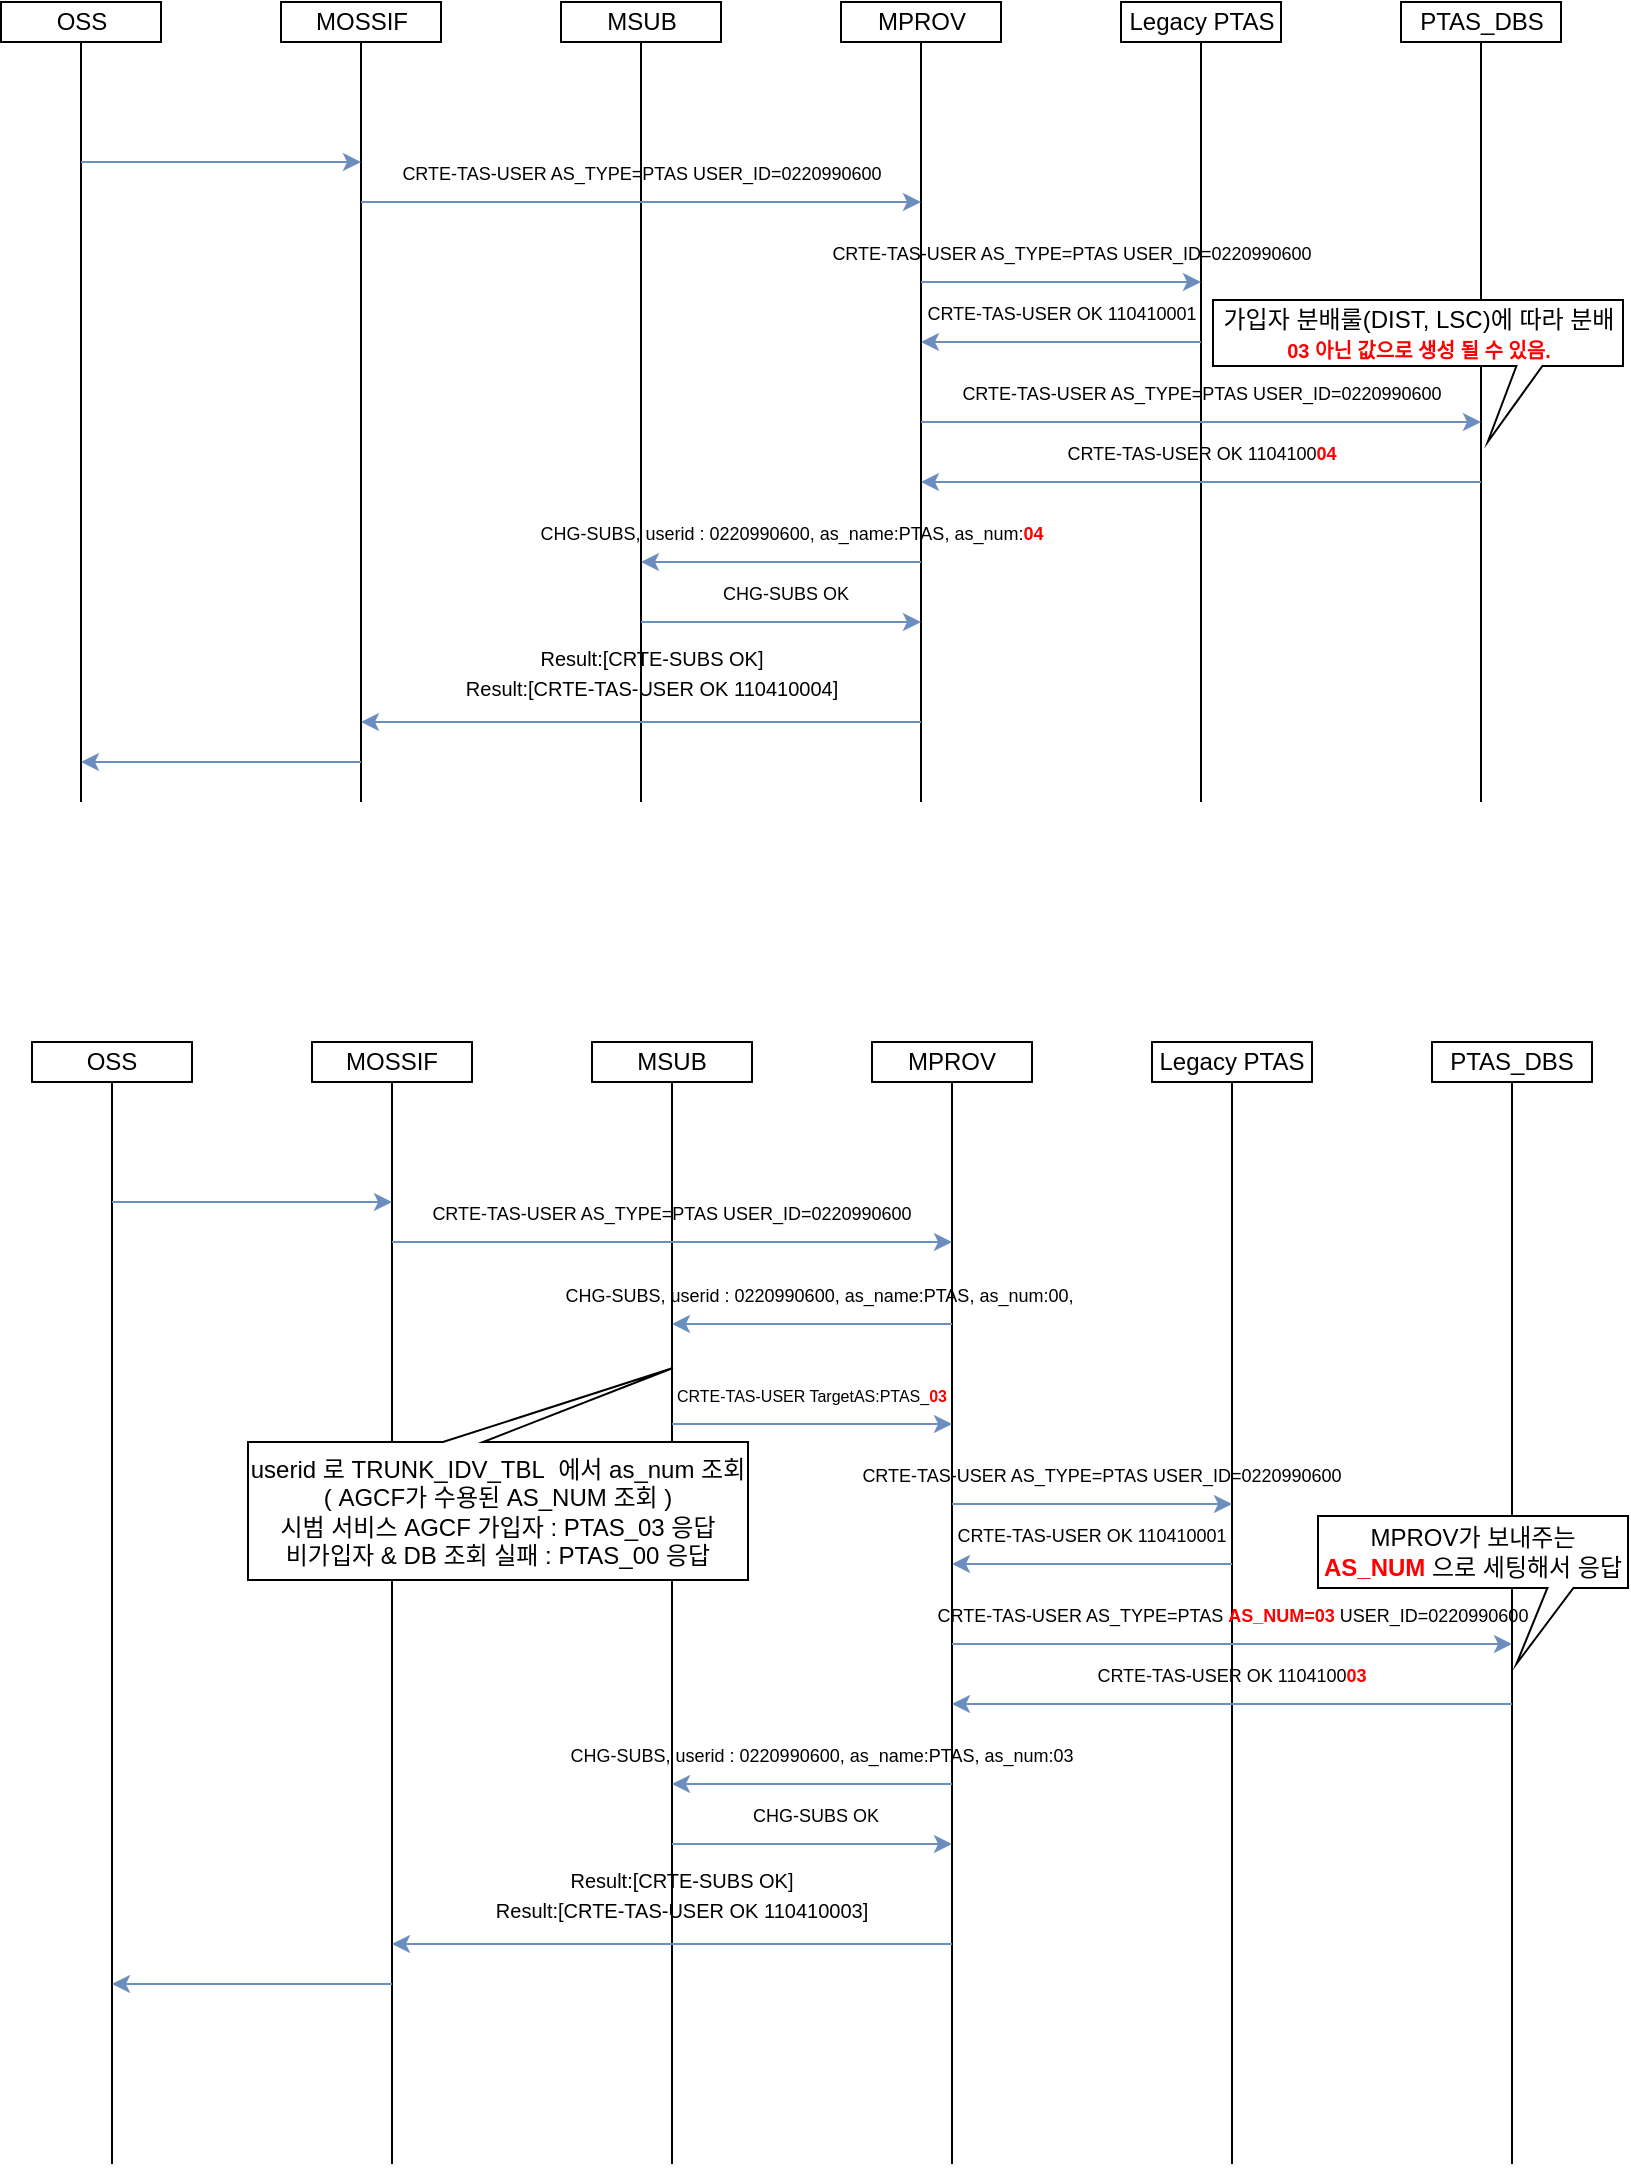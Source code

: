 <mxfile version="27.0.2">
  <diagram name="페이지-1" id="t6EU2og51nB3L_bHq7Tq">
    <mxGraphModel dx="1188" dy="619" grid="0" gridSize="10" guides="1" tooltips="1" connect="1" arrows="1" fold="1" page="1" pageScale="1" pageWidth="827" pageHeight="1169" math="0" shadow="0">
      <root>
        <mxCell id="0" />
        <mxCell id="1" parent="0" />
        <mxCell id="3Ipi1YKnP4tADC3sbSw0-1" value="MOSSIF" style="rounded=0;whiteSpace=wrap;html=1;" parent="1" vertex="1">
          <mxGeometry x="144.5" y="39" width="80" height="20" as="geometry" />
        </mxCell>
        <mxCell id="3Ipi1YKnP4tADC3sbSw0-3" value="OSS" style="rounded=0;whiteSpace=wrap;html=1;" parent="1" vertex="1">
          <mxGeometry x="4.5" y="39" width="80" height="20" as="geometry" />
        </mxCell>
        <mxCell id="3Ipi1YKnP4tADC3sbSw0-4" value="MSUB" style="rounded=0;whiteSpace=wrap;html=1;" parent="1" vertex="1">
          <mxGeometry x="284.5" y="39" width="80" height="20" as="geometry" />
        </mxCell>
        <mxCell id="3Ipi1YKnP4tADC3sbSw0-5" value="MPROV" style="rounded=0;whiteSpace=wrap;html=1;" parent="1" vertex="1">
          <mxGeometry x="424.5" y="39" width="80" height="20" as="geometry" />
        </mxCell>
        <mxCell id="3Ipi1YKnP4tADC3sbSw0-6" value="Legacy PTAS" style="rounded=0;whiteSpace=wrap;html=1;" parent="1" vertex="1">
          <mxGeometry x="564.5" y="39" width="80" height="20" as="geometry" />
        </mxCell>
        <mxCell id="3Ipi1YKnP4tADC3sbSw0-7" value="PTAS_DBS" style="rounded=0;whiteSpace=wrap;html=1;" parent="1" vertex="1">
          <mxGeometry x="704.5" y="39" width="80" height="20" as="geometry" />
        </mxCell>
        <mxCell id="3Ipi1YKnP4tADC3sbSw0-8" value="" style="endArrow=none;html=1;rounded=0;entryX=0.5;entryY=1;entryDx=0;entryDy=0;" parent="1" target="3Ipi1YKnP4tADC3sbSw0-3" edge="1">
          <mxGeometry width="50" height="50" relative="1" as="geometry">
            <mxPoint x="44.5" y="439" as="sourcePoint" />
            <mxPoint x="424.5" y="359" as="targetPoint" />
          </mxGeometry>
        </mxCell>
        <mxCell id="3Ipi1YKnP4tADC3sbSw0-9" value="" style="endArrow=none;html=1;rounded=0;entryX=0.5;entryY=1;entryDx=0;entryDy=0;" parent="1" target="3Ipi1YKnP4tADC3sbSw0-1" edge="1">
          <mxGeometry width="50" height="50" relative="1" as="geometry">
            <mxPoint x="184.5" y="439" as="sourcePoint" />
            <mxPoint x="164.5" y="89" as="targetPoint" />
          </mxGeometry>
        </mxCell>
        <mxCell id="3Ipi1YKnP4tADC3sbSw0-10" value="" style="endArrow=none;html=1;rounded=0;entryX=0.5;entryY=1;entryDx=0;entryDy=0;" parent="1" target="3Ipi1YKnP4tADC3sbSw0-4" edge="1">
          <mxGeometry width="50" height="50" relative="1" as="geometry">
            <mxPoint x="324.5" y="439" as="sourcePoint" />
            <mxPoint x="304.5" y="89" as="targetPoint" />
          </mxGeometry>
        </mxCell>
        <mxCell id="3Ipi1YKnP4tADC3sbSw0-11" value="" style="endArrow=none;html=1;rounded=0;entryX=0.5;entryY=1;entryDx=0;entryDy=0;" parent="1" target="3Ipi1YKnP4tADC3sbSw0-5" edge="1">
          <mxGeometry width="50" height="50" relative="1" as="geometry">
            <mxPoint x="464.5" y="439" as="sourcePoint" />
            <mxPoint x="444.5" y="79" as="targetPoint" />
          </mxGeometry>
        </mxCell>
        <mxCell id="3Ipi1YKnP4tADC3sbSw0-12" value="" style="endArrow=none;html=1;rounded=0;entryX=0.5;entryY=1;entryDx=0;entryDy=0;" parent="1" target="3Ipi1YKnP4tADC3sbSw0-6" edge="1">
          <mxGeometry width="50" height="50" relative="1" as="geometry">
            <mxPoint x="604.5" y="439" as="sourcePoint" />
            <mxPoint x="594.5" y="69" as="targetPoint" />
          </mxGeometry>
        </mxCell>
        <mxCell id="3Ipi1YKnP4tADC3sbSw0-13" value="" style="endArrow=none;html=1;rounded=0;entryX=0.5;entryY=1;entryDx=0;entryDy=0;" parent="1" target="3Ipi1YKnP4tADC3sbSw0-7" edge="1">
          <mxGeometry width="50" height="50" relative="1" as="geometry">
            <mxPoint x="744.5" y="439" as="sourcePoint" />
            <mxPoint x="694.5" y="99" as="targetPoint" />
          </mxGeometry>
        </mxCell>
        <mxCell id="3Ipi1YKnP4tADC3sbSw0-14" value="" style="endArrow=classic;html=1;rounded=0;fillColor=#dae8fc;strokeColor=#6c8ebf;" parent="1" edge="1">
          <mxGeometry width="50" height="50" relative="1" as="geometry">
            <mxPoint x="44.5" y="119" as="sourcePoint" />
            <mxPoint x="184.5" y="119" as="targetPoint" />
          </mxGeometry>
        </mxCell>
        <mxCell id="3Ipi1YKnP4tADC3sbSw0-15" value="" style="endArrow=classic;html=1;rounded=0;fillColor=#dae8fc;strokeColor=#6c8ebf;" parent="1" edge="1">
          <mxGeometry width="50" height="50" relative="1" as="geometry">
            <mxPoint x="464.5" y="179" as="sourcePoint" />
            <mxPoint x="604.5" y="179" as="targetPoint" />
          </mxGeometry>
        </mxCell>
        <mxCell id="3Ipi1YKnP4tADC3sbSw0-16" value="" style="endArrow=classic;html=1;rounded=0;fillColor=#dae8fc;strokeColor=#6c8ebf;" parent="1" edge="1">
          <mxGeometry width="50" height="50" relative="1" as="geometry">
            <mxPoint x="464.5" y="249" as="sourcePoint" />
            <mxPoint x="744.5" y="249" as="targetPoint" />
          </mxGeometry>
        </mxCell>
        <mxCell id="3Ipi1YKnP4tADC3sbSw0-17" value="" style="endArrow=classic;html=1;rounded=0;fillColor=#dae8fc;strokeColor=#6c8ebf;" parent="1" edge="1">
          <mxGeometry width="50" height="50" relative="1" as="geometry">
            <mxPoint x="184.5" y="139" as="sourcePoint" />
            <mxPoint x="464.5" y="139" as="targetPoint" />
          </mxGeometry>
        </mxCell>
        <mxCell id="3Ipi1YKnP4tADC3sbSw0-18" value="" style="endArrow=classic;html=1;rounded=0;fillColor=#dae8fc;strokeColor=#6c8ebf;" parent="1" edge="1">
          <mxGeometry width="50" height="50" relative="1" as="geometry">
            <mxPoint x="604.5" y="209" as="sourcePoint" />
            <mxPoint x="464.5" y="209" as="targetPoint" />
          </mxGeometry>
        </mxCell>
        <mxCell id="3Ipi1YKnP4tADC3sbSw0-19" value="" style="endArrow=classic;html=1;rounded=0;fillColor=#dae8fc;strokeColor=#6c8ebf;" parent="1" edge="1">
          <mxGeometry width="50" height="50" relative="1" as="geometry">
            <mxPoint x="744.5" y="279" as="sourcePoint" />
            <mxPoint x="464.5" y="279" as="targetPoint" />
          </mxGeometry>
        </mxCell>
        <mxCell id="3Ipi1YKnP4tADC3sbSw0-20" value="" style="endArrow=classic;html=1;rounded=0;fillColor=#dae8fc;strokeColor=#6c8ebf;" parent="1" edge="1">
          <mxGeometry width="50" height="50" relative="1" as="geometry">
            <mxPoint x="324.5" y="349" as="sourcePoint" />
            <mxPoint x="464.5" y="349" as="targetPoint" />
          </mxGeometry>
        </mxCell>
        <mxCell id="3Ipi1YKnP4tADC3sbSw0-21" value="" style="endArrow=classic;html=1;rounded=0;fillColor=#dae8fc;strokeColor=#6c8ebf;" parent="1" edge="1">
          <mxGeometry width="50" height="50" relative="1" as="geometry">
            <mxPoint x="464.5" y="319" as="sourcePoint" />
            <mxPoint x="324.5" y="319" as="targetPoint" />
          </mxGeometry>
        </mxCell>
        <mxCell id="3Ipi1YKnP4tADC3sbSw0-22" value="" style="endArrow=classic;html=1;rounded=0;fillColor=#dae8fc;strokeColor=#6c8ebf;" parent="1" edge="1">
          <mxGeometry width="50" height="50" relative="1" as="geometry">
            <mxPoint x="464.5" y="399" as="sourcePoint" />
            <mxPoint x="184.5" y="399" as="targetPoint" />
          </mxGeometry>
        </mxCell>
        <mxCell id="3Ipi1YKnP4tADC3sbSw0-23" value="" style="endArrow=classic;html=1;rounded=0;fillColor=#dae8fc;strokeColor=#6c8ebf;" parent="1" edge="1">
          <mxGeometry width="50" height="50" relative="1" as="geometry">
            <mxPoint x="184.5" y="419" as="sourcePoint" />
            <mxPoint x="44.5" y="419" as="targetPoint" />
          </mxGeometry>
        </mxCell>
        <mxCell id="3Ipi1YKnP4tADC3sbSw0-24" value="&lt;font style=&quot;font-size: 9px;&quot;&gt;CRTE-TAS-USER AS_TYPE=PTAS USER_ID=0220990600&lt;/font&gt;" style="text;html=1;align=center;verticalAlign=middle;whiteSpace=wrap;rounded=0;" parent="1" vertex="1">
          <mxGeometry x="199.5" y="119" width="250" height="10" as="geometry" />
        </mxCell>
        <mxCell id="3Ipi1YKnP4tADC3sbSw0-25" value="&lt;font style=&quot;font-size: 9px;&quot;&gt;CRTE-TAS-USER AS_TYPE=PTAS USER_ID=0220990600&lt;/font&gt;" style="text;html=1;align=center;verticalAlign=middle;whiteSpace=wrap;rounded=0;" parent="1" vertex="1">
          <mxGeometry x="414.5" y="159" width="250" height="10" as="geometry" />
        </mxCell>
        <mxCell id="3Ipi1YKnP4tADC3sbSw0-27" value="&lt;font style=&quot;font-size: 9px;&quot;&gt;CRTE-TAS-USER OK 110410001&lt;/font&gt;" style="text;html=1;align=center;verticalAlign=middle;whiteSpace=wrap;rounded=0;" parent="1" vertex="1">
          <mxGeometry x="464.5" y="189" width="140" height="10" as="geometry" />
        </mxCell>
        <mxCell id="3Ipi1YKnP4tADC3sbSw0-28" value="&lt;font style=&quot;font-size: 9px;&quot;&gt;CRTE-TAS-USER AS_TYPE=PTAS USER_ID=0220990600&lt;/font&gt;" style="text;html=1;align=center;verticalAlign=middle;whiteSpace=wrap;rounded=0;" parent="1" vertex="1">
          <mxGeometry x="479.5" y="229" width="250" height="10" as="geometry" />
        </mxCell>
        <mxCell id="3Ipi1YKnP4tADC3sbSw0-30" value="&lt;font style=&quot;font-size: 9px;&quot;&gt;CRTE-TAS-USER OK 1104100&lt;font style=&quot;color: rgb(255, 0, 0);&quot;&gt;&lt;b&gt;04&lt;/b&gt;&lt;/font&gt;&lt;/font&gt;" style="text;html=1;align=center;verticalAlign=middle;whiteSpace=wrap;rounded=0;" parent="1" vertex="1">
          <mxGeometry x="534.5" y="259" width="140" height="10" as="geometry" />
        </mxCell>
        <mxCell id="3Ipi1YKnP4tADC3sbSw0-31" value="&lt;font style=&quot;font-size: 9px;&quot;&gt;CHG-SUBS, userid : 0220990600, as_name:PTAS, as_num:&lt;b&gt;&lt;font style=&quot;color: rgb(255, 0, 0);&quot;&gt;04&lt;/font&gt;&lt;/b&gt;&lt;/font&gt;" style="text;html=1;align=center;verticalAlign=middle;whiteSpace=wrap;rounded=0;" parent="1" vertex="1">
          <mxGeometry x="264.5" y="299" width="270" height="10" as="geometry" />
        </mxCell>
        <mxCell id="3Ipi1YKnP4tADC3sbSw0-32" value="&lt;font style=&quot;font-size: 9px;&quot;&gt;CHG-SUBS OK&lt;/font&gt;" style="text;html=1;align=center;verticalAlign=middle;whiteSpace=wrap;rounded=0;" parent="1" vertex="1">
          <mxGeometry x="354.5" y="329" width="84" height="10" as="geometry" />
        </mxCell>
        <mxCell id="3Ipi1YKnP4tADC3sbSw0-36" value="&lt;font size=&quot;1&quot;&gt;Result:[CRTE-SUBS OK]&lt;/font&gt;&lt;div&gt;&lt;font size=&quot;1&quot;&gt;Result:[CRTE-TAS-USER OK 110410004]&lt;/font&gt;&lt;/div&gt;" style="text;html=1;align=center;verticalAlign=middle;whiteSpace=wrap;rounded=0;" parent="1" vertex="1">
          <mxGeometry x="224.5" y="359" width="210" height="30" as="geometry" />
        </mxCell>
        <mxCell id="3Ipi1YKnP4tADC3sbSw0-37" value="MOSSIF" style="rounded=0;whiteSpace=wrap;html=1;" parent="1" vertex="1">
          <mxGeometry x="160" y="559" width="80" height="20" as="geometry" />
        </mxCell>
        <mxCell id="3Ipi1YKnP4tADC3sbSw0-38" value="OSS" style="rounded=0;whiteSpace=wrap;html=1;" parent="1" vertex="1">
          <mxGeometry x="20" y="559" width="80" height="20" as="geometry" />
        </mxCell>
        <mxCell id="3Ipi1YKnP4tADC3sbSw0-39" value="MSUB" style="rounded=0;whiteSpace=wrap;html=1;" parent="1" vertex="1">
          <mxGeometry x="300" y="559" width="80" height="20" as="geometry" />
        </mxCell>
        <mxCell id="3Ipi1YKnP4tADC3sbSw0-40" value="MPROV" style="rounded=0;whiteSpace=wrap;html=1;" parent="1" vertex="1">
          <mxGeometry x="440" y="559" width="80" height="20" as="geometry" />
        </mxCell>
        <mxCell id="3Ipi1YKnP4tADC3sbSw0-41" value="Legacy PTAS" style="rounded=0;whiteSpace=wrap;html=1;" parent="1" vertex="1">
          <mxGeometry x="580" y="559" width="80" height="20" as="geometry" />
        </mxCell>
        <mxCell id="3Ipi1YKnP4tADC3sbSw0-42" value="PTAS_DBS" style="rounded=0;whiteSpace=wrap;html=1;" parent="1" vertex="1">
          <mxGeometry x="720" y="559" width="80" height="20" as="geometry" />
        </mxCell>
        <mxCell id="3Ipi1YKnP4tADC3sbSw0-43" value="" style="endArrow=none;html=1;rounded=0;entryX=0.5;entryY=1;entryDx=0;entryDy=0;" parent="1" target="3Ipi1YKnP4tADC3sbSw0-38" edge="1">
          <mxGeometry width="50" height="50" relative="1" as="geometry">
            <mxPoint x="60" y="1120" as="sourcePoint" />
            <mxPoint x="440" y="879" as="targetPoint" />
          </mxGeometry>
        </mxCell>
        <mxCell id="3Ipi1YKnP4tADC3sbSw0-44" value="" style="endArrow=none;html=1;rounded=0;entryX=0.5;entryY=1;entryDx=0;entryDy=0;" parent="1" target="3Ipi1YKnP4tADC3sbSw0-37" edge="1">
          <mxGeometry width="50" height="50" relative="1" as="geometry">
            <mxPoint x="200" y="1120" as="sourcePoint" />
            <mxPoint x="180" y="609" as="targetPoint" />
          </mxGeometry>
        </mxCell>
        <mxCell id="3Ipi1YKnP4tADC3sbSw0-45" value="" style="endArrow=none;html=1;rounded=0;entryX=0.5;entryY=1;entryDx=0;entryDy=0;" parent="1" target="3Ipi1YKnP4tADC3sbSw0-39" edge="1">
          <mxGeometry width="50" height="50" relative="1" as="geometry">
            <mxPoint x="340" y="1120" as="sourcePoint" />
            <mxPoint x="320" y="609" as="targetPoint" />
          </mxGeometry>
        </mxCell>
        <mxCell id="3Ipi1YKnP4tADC3sbSw0-46" value="" style="endArrow=none;html=1;rounded=0;entryX=0.5;entryY=1;entryDx=0;entryDy=0;" parent="1" target="3Ipi1YKnP4tADC3sbSw0-40" edge="1">
          <mxGeometry width="50" height="50" relative="1" as="geometry">
            <mxPoint x="480" y="1120" as="sourcePoint" />
            <mxPoint x="460" y="599" as="targetPoint" />
          </mxGeometry>
        </mxCell>
        <mxCell id="3Ipi1YKnP4tADC3sbSw0-47" value="" style="endArrow=none;html=1;rounded=0;entryX=0.5;entryY=1;entryDx=0;entryDy=0;" parent="1" target="3Ipi1YKnP4tADC3sbSw0-41" edge="1">
          <mxGeometry width="50" height="50" relative="1" as="geometry">
            <mxPoint x="620" y="1120" as="sourcePoint" />
            <mxPoint x="610" y="589" as="targetPoint" />
          </mxGeometry>
        </mxCell>
        <mxCell id="3Ipi1YKnP4tADC3sbSw0-48" value="" style="endArrow=none;html=1;rounded=0;entryX=0.5;entryY=1;entryDx=0;entryDy=0;" parent="1" target="3Ipi1YKnP4tADC3sbSw0-42" edge="1">
          <mxGeometry width="50" height="50" relative="1" as="geometry">
            <mxPoint x="760" y="1120" as="sourcePoint" />
            <mxPoint x="710" y="619" as="targetPoint" />
          </mxGeometry>
        </mxCell>
        <mxCell id="3Ipi1YKnP4tADC3sbSw0-49" value="" style="endArrow=classic;html=1;rounded=0;fillColor=#dae8fc;strokeColor=#6c8ebf;" parent="1" edge="1">
          <mxGeometry width="50" height="50" relative="1" as="geometry">
            <mxPoint x="60" y="639" as="sourcePoint" />
            <mxPoint x="200" y="639" as="targetPoint" />
          </mxGeometry>
        </mxCell>
        <mxCell id="3Ipi1YKnP4tADC3sbSw0-50" value="" style="endArrow=classic;html=1;rounded=0;fillColor=#dae8fc;strokeColor=#6c8ebf;" parent="1" edge="1">
          <mxGeometry width="50" height="50" relative="1" as="geometry">
            <mxPoint x="480" y="790" as="sourcePoint" />
            <mxPoint x="620" y="790" as="targetPoint" />
          </mxGeometry>
        </mxCell>
        <mxCell id="3Ipi1YKnP4tADC3sbSw0-51" value="" style="endArrow=classic;html=1;rounded=0;fillColor=#dae8fc;strokeColor=#6c8ebf;" parent="1" edge="1">
          <mxGeometry width="50" height="50" relative="1" as="geometry">
            <mxPoint x="480" y="860" as="sourcePoint" />
            <mxPoint x="760" y="860" as="targetPoint" />
          </mxGeometry>
        </mxCell>
        <mxCell id="3Ipi1YKnP4tADC3sbSw0-52" value="" style="endArrow=classic;html=1;rounded=0;fillColor=#dae8fc;strokeColor=#6c8ebf;" parent="1" edge="1">
          <mxGeometry width="50" height="50" relative="1" as="geometry">
            <mxPoint x="200" y="659" as="sourcePoint" />
            <mxPoint x="480" y="659" as="targetPoint" />
          </mxGeometry>
        </mxCell>
        <mxCell id="3Ipi1YKnP4tADC3sbSw0-53" value="" style="endArrow=classic;html=1;rounded=0;fillColor=#dae8fc;strokeColor=#6c8ebf;" parent="1" edge="1">
          <mxGeometry width="50" height="50" relative="1" as="geometry">
            <mxPoint x="620" y="820" as="sourcePoint" />
            <mxPoint x="480" y="820" as="targetPoint" />
          </mxGeometry>
        </mxCell>
        <mxCell id="3Ipi1YKnP4tADC3sbSw0-54" value="" style="endArrow=classic;html=1;rounded=0;fillColor=#dae8fc;strokeColor=#6c8ebf;" parent="1" edge="1">
          <mxGeometry width="50" height="50" relative="1" as="geometry">
            <mxPoint x="760" y="890" as="sourcePoint" />
            <mxPoint x="480" y="890" as="targetPoint" />
          </mxGeometry>
        </mxCell>
        <mxCell id="3Ipi1YKnP4tADC3sbSw0-55" value="" style="endArrow=classic;html=1;rounded=0;fillColor=#dae8fc;strokeColor=#6c8ebf;" parent="1" edge="1">
          <mxGeometry width="50" height="50" relative="1" as="geometry">
            <mxPoint x="340" y="960" as="sourcePoint" />
            <mxPoint x="480" y="960" as="targetPoint" />
          </mxGeometry>
        </mxCell>
        <mxCell id="3Ipi1YKnP4tADC3sbSw0-56" value="" style="endArrow=classic;html=1;rounded=0;fillColor=#dae8fc;strokeColor=#6c8ebf;" parent="1" edge="1">
          <mxGeometry width="50" height="50" relative="1" as="geometry">
            <mxPoint x="480" y="930" as="sourcePoint" />
            <mxPoint x="340" y="930" as="targetPoint" />
          </mxGeometry>
        </mxCell>
        <mxCell id="3Ipi1YKnP4tADC3sbSw0-57" value="" style="endArrow=classic;html=1;rounded=0;fillColor=#dae8fc;strokeColor=#6c8ebf;" parent="1" edge="1">
          <mxGeometry width="50" height="50" relative="1" as="geometry">
            <mxPoint x="480" y="1010" as="sourcePoint" />
            <mxPoint x="200" y="1010" as="targetPoint" />
          </mxGeometry>
        </mxCell>
        <mxCell id="3Ipi1YKnP4tADC3sbSw0-58" value="" style="endArrow=classic;html=1;rounded=0;fillColor=#dae8fc;strokeColor=#6c8ebf;" parent="1" edge="1">
          <mxGeometry width="50" height="50" relative="1" as="geometry">
            <mxPoint x="200" y="1030" as="sourcePoint" />
            <mxPoint x="60" y="1030" as="targetPoint" />
          </mxGeometry>
        </mxCell>
        <mxCell id="3Ipi1YKnP4tADC3sbSw0-59" value="&lt;font style=&quot;font-size: 9px;&quot;&gt;CRTE-TAS-USER AS_TYPE=PTAS USER_ID=0220990600&lt;/font&gt;" style="text;html=1;align=center;verticalAlign=middle;whiteSpace=wrap;rounded=0;" parent="1" vertex="1">
          <mxGeometry x="215" y="639" width="250" height="10" as="geometry" />
        </mxCell>
        <mxCell id="3Ipi1YKnP4tADC3sbSw0-60" value="&lt;font style=&quot;font-size: 9px;&quot;&gt;CRTE-TAS-USER AS_TYPE=PTAS USER_ID=0220990600&lt;/font&gt;" style="text;html=1;align=center;verticalAlign=middle;whiteSpace=wrap;rounded=0;" parent="1" vertex="1">
          <mxGeometry x="430" y="770" width="250" height="10" as="geometry" />
        </mxCell>
        <mxCell id="3Ipi1YKnP4tADC3sbSw0-61" value="&lt;font style=&quot;font-size: 9px;&quot;&gt;CRTE-TAS-USER OK 110410001&lt;/font&gt;" style="text;html=1;align=center;verticalAlign=middle;whiteSpace=wrap;rounded=0;" parent="1" vertex="1">
          <mxGeometry x="480" y="800" width="140" height="10" as="geometry" />
        </mxCell>
        <mxCell id="3Ipi1YKnP4tADC3sbSw0-62" value="&lt;font style=&quot;font-size: 9px;&quot;&gt;CRTE-TAS-USER AS_TYPE=PTAS &lt;font style=&quot;color: rgb(255, 0, 0);&quot;&gt;&lt;b&gt;AS_NUM=03&lt;/b&gt;&lt;/font&gt; USER_ID=0220990600&lt;/font&gt;" style="text;html=1;align=center;verticalAlign=middle;whiteSpace=wrap;rounded=0;" parent="1" vertex="1">
          <mxGeometry x="467.5" y="840" width="305" height="10" as="geometry" />
        </mxCell>
        <mxCell id="3Ipi1YKnP4tADC3sbSw0-63" value="&lt;font style=&quot;font-size: 9px;&quot;&gt;CRTE-TAS-USER OK 1104100&lt;font style=&quot;color: rgb(255, 0, 0);&quot;&gt;&lt;b&gt;03&lt;/b&gt;&lt;/font&gt;&lt;/font&gt;" style="text;html=1;align=center;verticalAlign=middle;whiteSpace=wrap;rounded=0;" parent="1" vertex="1">
          <mxGeometry x="550" y="870" width="140" height="10" as="geometry" />
        </mxCell>
        <mxCell id="3Ipi1YKnP4tADC3sbSw0-64" value="&lt;font style=&quot;font-size: 9px;&quot;&gt;CHG-SUBS, userid : 0220990600, as_name:PTAS, as_num:03&lt;/font&gt;" style="text;html=1;align=center;verticalAlign=middle;whiteSpace=wrap;rounded=0;" parent="1" vertex="1">
          <mxGeometry x="280" y="910" width="270" height="10" as="geometry" />
        </mxCell>
        <mxCell id="3Ipi1YKnP4tADC3sbSw0-65" value="&lt;font style=&quot;font-size: 9px;&quot;&gt;CHG-SUBS OK&lt;/font&gt;" style="text;html=1;align=center;verticalAlign=middle;whiteSpace=wrap;rounded=0;" parent="1" vertex="1">
          <mxGeometry x="370" y="940" width="84" height="10" as="geometry" />
        </mxCell>
        <mxCell id="3Ipi1YKnP4tADC3sbSw0-66" value="&lt;font size=&quot;1&quot;&gt;Result:[CRTE-SUBS OK]&lt;/font&gt;&lt;div&gt;&lt;font size=&quot;1&quot;&gt;Result:[CRTE-TAS-USER OK 110410003]&lt;/font&gt;&lt;/div&gt;" style="text;html=1;align=center;verticalAlign=middle;whiteSpace=wrap;rounded=0;" parent="1" vertex="1">
          <mxGeometry x="240" y="970" width="210" height="30" as="geometry" />
        </mxCell>
        <mxCell id="3Ipi1YKnP4tADC3sbSw0-67" value="" style="endArrow=classic;html=1;rounded=0;fillColor=#dae8fc;strokeColor=#6c8ebf;" parent="1" edge="1">
          <mxGeometry width="50" height="50" relative="1" as="geometry">
            <mxPoint x="480" y="700" as="sourcePoint" />
            <mxPoint x="340" y="700" as="targetPoint" />
          </mxGeometry>
        </mxCell>
        <mxCell id="3Ipi1YKnP4tADC3sbSw0-68" value="" style="endArrow=classic;html=1;rounded=0;fillColor=#dae8fc;strokeColor=#6c8ebf;" parent="1" edge="1">
          <mxGeometry width="50" height="50" relative="1" as="geometry">
            <mxPoint x="340" y="750" as="sourcePoint" />
            <mxPoint x="480" y="750" as="targetPoint" />
          </mxGeometry>
        </mxCell>
        <mxCell id="3Ipi1YKnP4tADC3sbSw0-69" value="&lt;font style=&quot;font-size: 9px;&quot;&gt;CHG-SUBS, userid : 0220990600, as_name:PTAS, as_num:00,&amp;nbsp;&lt;/font&gt;" style="text;html=1;align=center;verticalAlign=middle;whiteSpace=wrap;rounded=0;" parent="1" vertex="1">
          <mxGeometry x="280" y="680" width="270" height="10" as="geometry" />
        </mxCell>
        <mxCell id="3Ipi1YKnP4tADC3sbSw0-72" value="&lt;span style=&quot;font-size: 8px;&quot;&gt;CRTE-TAS-USER TargetAS:PTAS_&lt;font style=&quot;color: rgb(255, 0, 0);&quot;&gt;&lt;b&gt;03&lt;/b&gt;&lt;/font&gt;&lt;/span&gt;" style="text;html=1;align=center;verticalAlign=middle;whiteSpace=wrap;rounded=0;" parent="1" vertex="1">
          <mxGeometry x="330" y="730" width="160" height="10" as="geometry" />
        </mxCell>
        <mxCell id="CbrFXVtdQ7s79S-LFlLn-1" value="가입자 분배룰(DIST, LSC)에 따라 분배&lt;div&gt;&lt;font style=&quot;font-size: 10px; color: rgb(255, 0, 0);&quot;&gt;&lt;b&gt;03 아닌 값으로 생성 될 수 있음.&lt;/b&gt;&lt;/font&gt;&lt;/div&gt;" style="shape=callout;whiteSpace=wrap;html=1;perimeter=calloutPerimeter;position2=0.67;size=38;position=0.74;base=13;" vertex="1" parent="1">
          <mxGeometry x="610.5" y="188" width="205" height="71" as="geometry" />
        </mxCell>
        <mxCell id="CbrFXVtdQ7s79S-LFlLn-2" value="MPROV가 보내주는 &lt;b&gt;&lt;font style=&quot;color: rgb(255, 0, 0);&quot;&gt;AS_NUM&lt;/font&gt;&lt;/b&gt; 으로 세팅해서 응답" style="shape=callout;whiteSpace=wrap;html=1;perimeter=calloutPerimeter;position2=0.64;size=38;position=0.74;base=13;" vertex="1" parent="1">
          <mxGeometry x="663" y="796" width="155" height="74" as="geometry" />
        </mxCell>
        <mxCell id="CbrFXVtdQ7s79S-LFlLn-3" value="&lt;div&gt;userid 로 TRUNK_IDV_TBL&amp;nbsp; 에서 as_num 조회( AGCF가 수용된 AS_NUM 조회 )&lt;/div&gt;시범 서비스 AGCF 가입자 : PTAS_03 응답&lt;br&gt;비가입자 &amp;amp; DB 조회 실패 : PTAS_00 응답" style="shape=callout;whiteSpace=wrap;html=1;perimeter=calloutPerimeter;direction=west;size=37;position=0.53;position2=0.15;" vertex="1" parent="1">
          <mxGeometry x="128" y="722" width="250" height="106" as="geometry" />
        </mxCell>
      </root>
    </mxGraphModel>
  </diagram>
</mxfile>
